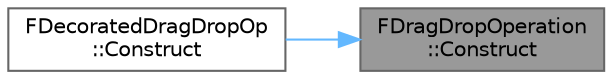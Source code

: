 digraph "FDragDropOperation::Construct"
{
 // INTERACTIVE_SVG=YES
 // LATEX_PDF_SIZE
  bgcolor="transparent";
  edge [fontname=Helvetica,fontsize=10,labelfontname=Helvetica,labelfontsize=10];
  node [fontname=Helvetica,fontsize=10,shape=box,height=0.2,width=0.4];
  rankdir="RL";
  Node1 [id="Node000001",label="FDragDropOperation\l::Construct",height=0.2,width=0.4,color="gray40", fillcolor="grey60", style="filled", fontcolor="black",tooltip="Constructs the window and widget if applicable."];
  Node1 -> Node2 [id="edge1_Node000001_Node000002",dir="back",color="steelblue1",style="solid",tooltip=" "];
  Node2 [id="Node000002",label="FDecoratedDragDropOp\l::Construct",height=0.2,width=0.4,color="grey40", fillcolor="white", style="filled",URL="$d9/d25/classFDecoratedDragDropOp.html#a2c961e28d87bc8e4ce96150f525f7244",tooltip="Overridden to provide public access."];
}
